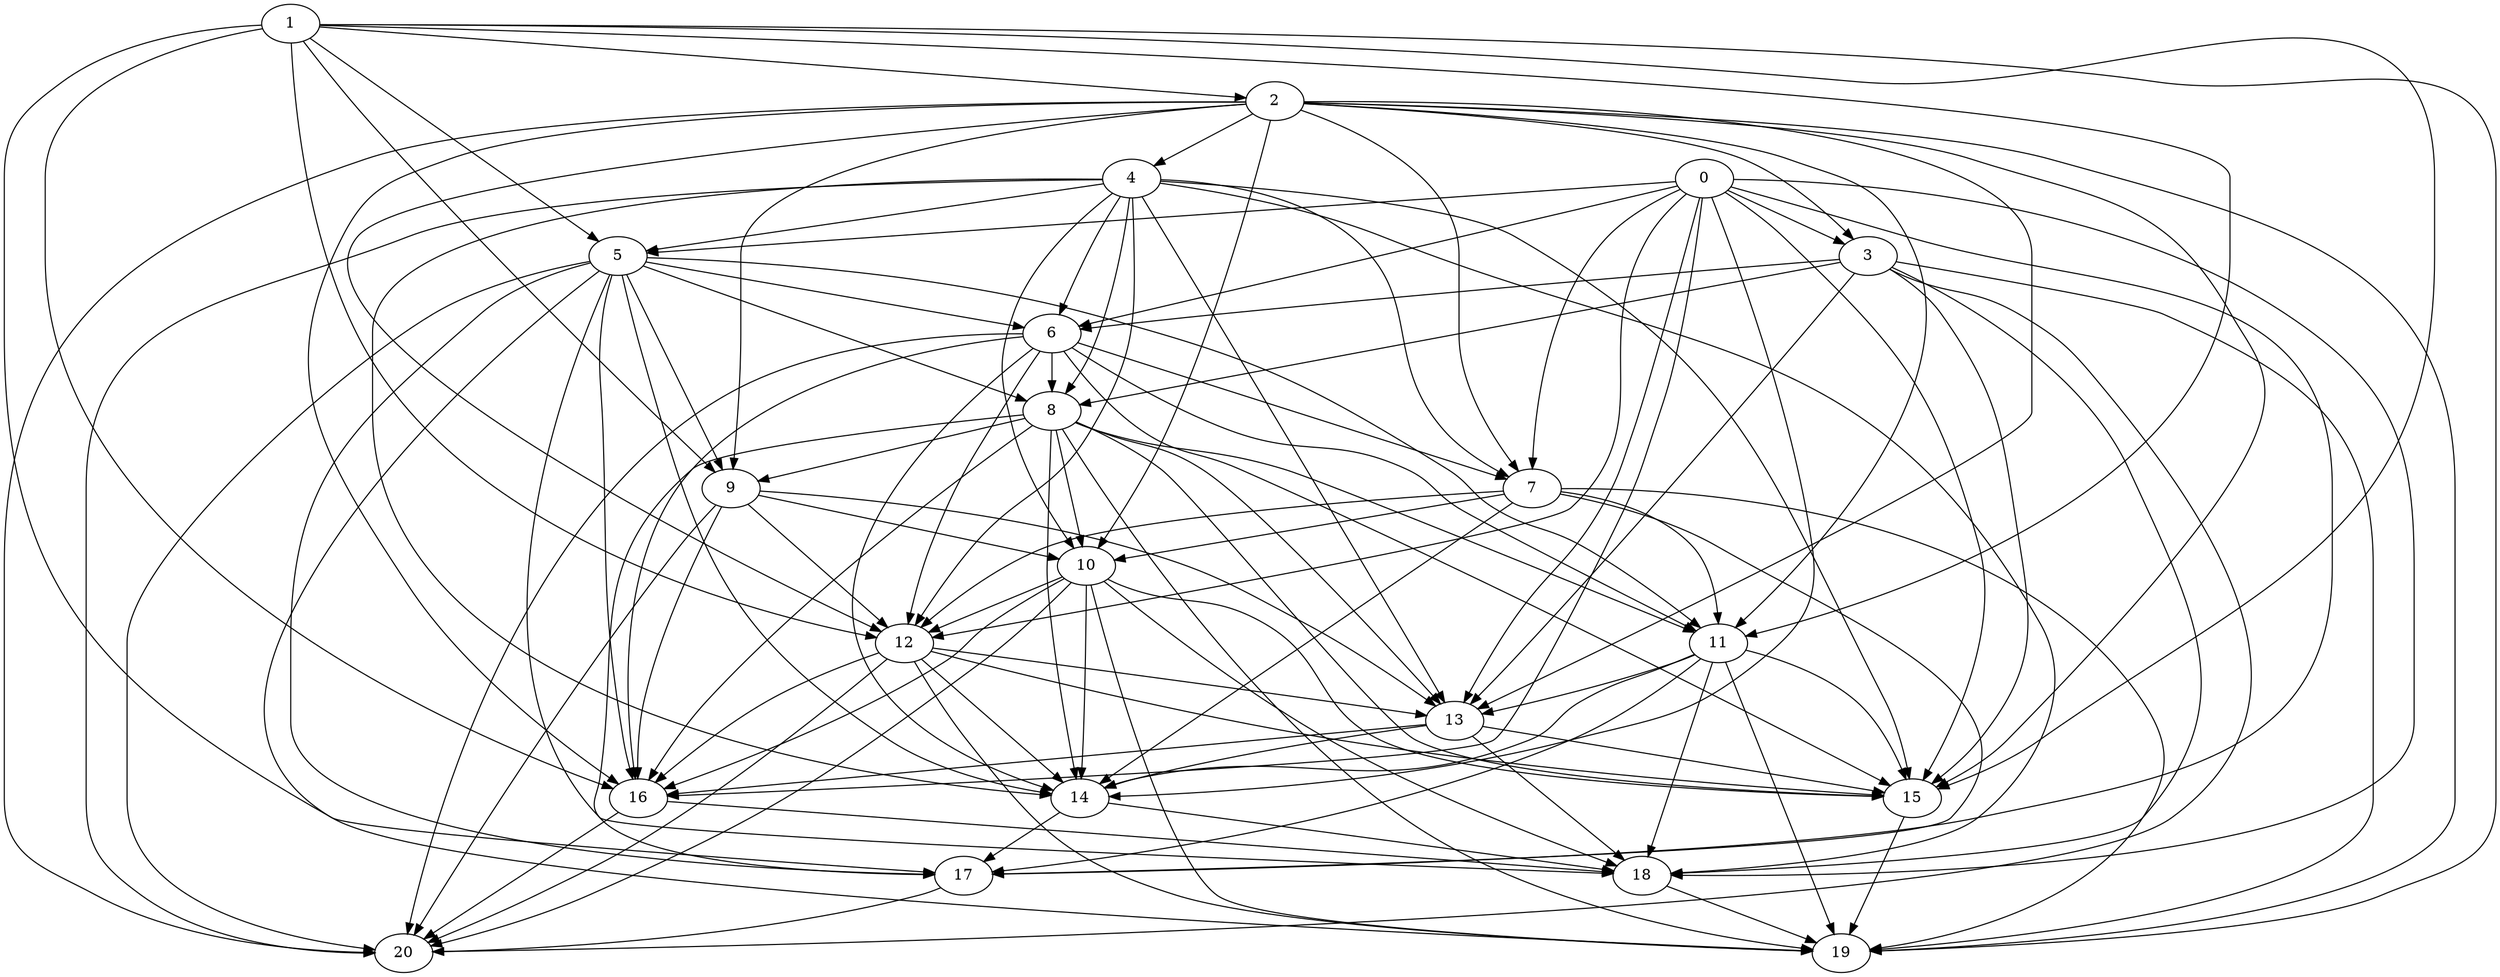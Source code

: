 digraph "Random_Nodes_21_Density_5.62_CCR_10.05_WeightType_Random" {
	graph ["Duplicate states"=0,
		GraphType=Random,
		"Max states in OPEN"=0,
		Modes="120000ms; topo-ordered tasks, ; Pruning: task equivalence, fixed order ready list, ; F-value: ; Optimisation: best schedule length (\
SL) optimisation on equal, ",
		NumberOfTasks=21,
		"Pruned using list schedule length"=137070,
		"States removed from OPEN"=0,
		TargetSystem="Homogeneous-2",
		"Time to schedule (ms)"=1795,
		"Total idle time"=72,
		"Total schedule length"=86,
		"Total sequential time"=99,
		"Total states created"=480869
	];
	1	["Finish time"=6,
		Processor=0,
		"Start time"=0,
		Weight=6];
	2	["Finish time"=12,
		Processor=0,
		"Start time"=6,
		Weight=6];
	1 -> 2	[Weight=5];
	5	["Finish time"=19,
		Processor=0,
		"Start time"=16,
		Weight=3];
	1 -> 5	[Weight=7];
	9	["Finish time"=52,
		Processor=1,
		"Start time"=46,
		Weight=6];
	1 -> 9	[Weight=14];
	11	["Finish time"=49,
		Processor=0,
		"Start time"=42,
		Weight=7];
	1 -> 11	[Weight=5];
	12	["Finish time"=60,
		Processor=1,
		"Start time"=54,
		Weight=6];
	1 -> 12	[Weight=8];
	16	["Finish time"=78,
		Processor=1,
		"Start time"=76,
		Weight=2];
	1 -> 16	[Weight=10];
	17	["Finish time"=82,
		Processor=0,
		"Start time"=78,
		Weight=4];
	1 -> 17	[Weight=10];
	15	["Finish time"=76,
		Processor=1,
		"Start time"=70,
		Weight=6];
	1 -> 15	[Weight=10];
	19	["Finish time"=85,
		Processor=1,
		"Start time"=80,
		Weight=5];
	1 -> 19	[Weight=12];
	4	["Finish time"=16,
		Processor=0,
		"Start time"=12,
		Weight=4];
	2 -> 4	[Weight=10];
	3	["Finish time"=27,
		Processor=0,
		"Start time"=19,
		Weight=8];
	2 -> 3	[Weight=10];
	7	["Finish time"=36,
		Processor=0,
		"Start time"=31,
		Weight=5];
	2 -> 7	[Weight=14];
	2 -> 9	[Weight=4];
	2 -> 11	[Weight=11];
	10	["Finish time"=54,
		Processor=1,
		"Start time"=52,
		Weight=2];
	2 -> 10	[Weight=8];
	2 -> 12	[Weight=14];
	13	["Finish time"=64,
		Processor=1,
		"Start time"=60,
		Weight=4];
	2 -> 13	[Weight=11];
	2 -> 16	[Weight=5];
	2 -> 15	[Weight=5];
	2 -> 19	[Weight=4];
	20	["Finish time"=86,
		Processor=0,
		"Start time"=82,
		Weight=4];
	2 -> 20	[Weight=5];
	0	["Finish time"=3,
		Processor=1,
		"Start time"=0,
		Weight=3];
	0 -> 3	[Weight=12];
	0 -> 5	[Weight=8];
	6	["Finish time"=31,
		Processor=0,
		"Start time"=27,
		Weight=4];
	0 -> 6	[Weight=12];
	0 -> 7	[Weight=7];
	0 -> 12	[Weight=11];
	0 -> 13	[Weight=12];
	14	["Finish time"=70,
		Processor=1,
		"Start time"=64,
		Weight=6];
	0 -> 14	[Weight=3];
	0 -> 16	[Weight=7];
	0 -> 17	[Weight=12];
	18	["Finish time"=80,
		Processor=1,
		"Start time"=78,
		Weight=2];
	0 -> 18	[Weight=11];
	0 -> 15	[Weight=4];
	4 -> 5	[Weight=12];
	4 -> 6	[Weight=3];
	8	["Finish time"=42,
		Processor=0,
		"Start time"=36,
		Weight=6];
	4 -> 8	[Weight=12];
	4 -> 7	[Weight=8];
	4 -> 10	[Weight=11];
	4 -> 12	[Weight=10];
	4 -> 13	[Weight=11];
	4 -> 14	[Weight=8];
	4 -> 18	[Weight=4];
	4 -> 15	[Weight=14];
	4 -> 20	[Weight=7];
	3 -> 6	[Weight=3];
	3 -> 8	[Weight=10];
	3 -> 13	[Weight=10];
	3 -> 18	[Weight=14];
	3 -> 15	[Weight=8];
	3 -> 19	[Weight=5];
	3 -> 20	[Weight=11];
	5 -> 6	[Weight=5];
	5 -> 8	[Weight=12];
	5 -> 9	[Weight=4];
	5 -> 11	[Weight=7];
	5 -> 14	[Weight=5];
	5 -> 16	[Weight=5];
	5 -> 17	[Weight=4];
	5 -> 18	[Weight=11];
	5 -> 19	[Weight=7];
	5 -> 20	[Weight=8];
	6 -> 8	[Weight=11];
	6 -> 7	[Weight=12];
	6 -> 11	[Weight=8];
	6 -> 12	[Weight=7];
	6 -> 14	[Weight=11];
	6 -> 16	[Weight=3];
	6 -> 15	[Weight=8];
	6 -> 20	[Weight=3];
	8 -> 9	[Weight=4];
	8 -> 11	[Weight=11];
	8 -> 10	[Weight=8];
	8 -> 13	[Weight=4];
	8 -> 14	[Weight=8];
	8 -> 16	[Weight=3];
	8 -> 17	[Weight=11];
	8 -> 15	[Weight=7];
	8 -> 19	[Weight=12];
	7 -> 11	[Weight=10];
	7 -> 10	[Weight=4];
	7 -> 12	[Weight=8];
	7 -> 14	[Weight=8];
	7 -> 17	[Weight=4];
	7 -> 19	[Weight=12];
	9 -> 10	[Weight=11];
	9 -> 12	[Weight=8];
	9 -> 13	[Weight=14];
	9 -> 16	[Weight=12];
	9 -> 20	[Weight=5];
	11 -> 13	[Weight=11];
	11 -> 14	[Weight=14];
	11 -> 17	[Weight=14];
	11 -> 18	[Weight=3];
	11 -> 15	[Weight=8];
	11 -> 19	[Weight=11];
	10 -> 12	[Weight=4];
	10 -> 14	[Weight=4];
	10 -> 16	[Weight=7];
	10 -> 18	[Weight=14];
	10 -> 15	[Weight=3];
	10 -> 19	[Weight=11];
	10 -> 20	[Weight=14];
	12 -> 13	[Weight=3];
	12 -> 14	[Weight=4];
	12 -> 16	[Weight=10];
	12 -> 15	[Weight=11];
	12 -> 19	[Weight=3];
	12 -> 20	[Weight=10];
	13 -> 14	[Weight=5];
	13 -> 16	[Weight=10];
	13 -> 18	[Weight=12];
	13 -> 15	[Weight=8];
	14 -> 17	[Weight=8];
	14 -> 18	[Weight=14];
	16 -> 18	[Weight=11];
	16 -> 20	[Weight=4];
	17 -> 20	[Weight=12];
	18 -> 19	[Weight=11];
	15 -> 19	[Weight=4];
}
